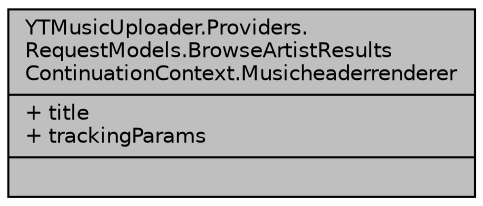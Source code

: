digraph "YTMusicUploader.Providers.RequestModels.BrowseArtistResultsContinuationContext.Musicheaderrenderer"
{
 // LATEX_PDF_SIZE
  edge [fontname="Helvetica",fontsize="10",labelfontname="Helvetica",labelfontsize="10"];
  node [fontname="Helvetica",fontsize="10",shape=record];
  Node1 [label="{YTMusicUploader.Providers.\lRequestModels.BrowseArtistResults\lContinuationContext.Musicheaderrenderer\n|+ title\l+ trackingParams\l|}",height=0.2,width=0.4,color="black", fillcolor="grey75", style="filled", fontcolor="black",tooltip=" "];
}
